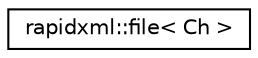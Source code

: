 digraph "Graphical Class Hierarchy"
{
  edge [fontname="Helvetica",fontsize="10",labelfontname="Helvetica",labelfontsize="10"];
  node [fontname="Helvetica",fontsize="10",shape=record];
  rankdir="LR";
  Node1 [label="rapidxml::file\< Ch \>",height=0.2,width=0.4,color="black", fillcolor="white", style="filled",URL="$classrapidxml_1_1file.html",tooltip="Represents data loaded from a file. "];
}

